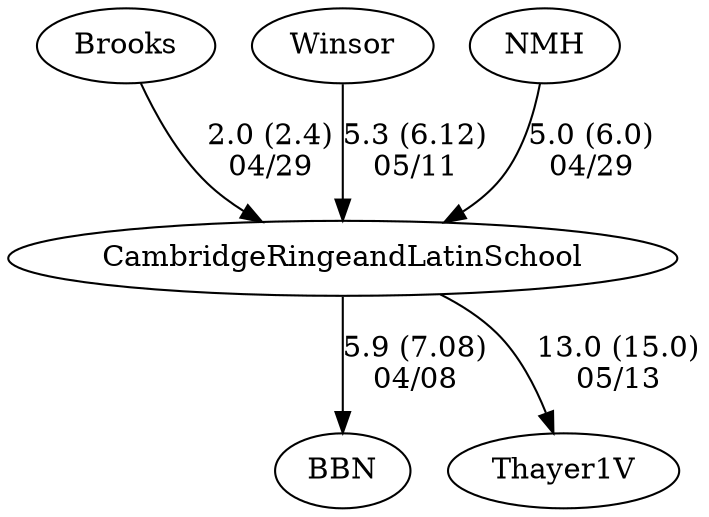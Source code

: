digraph girls1foursCambridgeRingeandLatinSchool {BBN [URL="girls1foursCambridgeRingeandLatinSchoolBBN.html"];CambridgeRingeandLatinSchool [URL="girls1foursCambridgeRingeandLatinSchoolCambridgeRingeandLatinSchool.html"];Thayer1V [URL="girls1foursCambridgeRingeandLatinSchoolThayer1V.html"];Brooks [URL="girls1foursCambridgeRingeandLatinSchoolBrooks.html"];Winsor [URL="girls1foursCambridgeRingeandLatinSchoolWinsor.html"];NMH [URL="girls1foursCambridgeRingeandLatinSchoolNMH.html"];CambridgeRingeandLatinSchool -> Thayer1V[label="13.0 (15.0)
05/13", weight="87", tooltip="NEIRA Boys & Girls Fours,NEIRA Cambridge Rindge and Latin vs Thayer Boys and Girls, Belmont Hill 9V			
Distance: 1300 Conditions: Cross-tailwind consistent for all races Comments: Thanks to Thayer for making it to Cambridge at the last minute and to Belmont Hill 9V for joining in on some fun racing.
None", URL="http://www.row2k.com/results/resultspage.cfm?UID=F3E40CF56EBACA5850DF8BE2AC2814D4&cat=5", random="random"]; 
NMH -> CambridgeRingeandLatinSchool[label="5.0 (6.0)
04/29", weight="95", tooltip="NEIRA Boys & Girls Fours,Northfield Mount Hermon, Brooks School, Cambridge Rindge & Latin			
Distance: Approx. 1250 Conditions: Significant head current, course slightly under the full 1500 m. Calm water and occasional drizzle.
None", URL="http://www.row2k.com/results/resultspage.cfm?UID=6B0B61A81F7CAE8C8A32C8CDB18E91ED&cat=5", random="random"]; 
Brooks -> CambridgeRingeandLatinSchool[label="2.0 (2.4)
04/29", weight="98", tooltip="NEIRA Boys & Girls Fours,Northfield Mount Hermon, Brooks School, Cambridge Rindge & Latin			
Distance: Approx. 1250 Conditions: Significant head current, course slightly under the full 1500 m. Calm water and occasional drizzle.
None", URL="http://www.row2k.com/results/resultspage.cfm?UID=6B0B61A81F7CAE8C8A32C8CDB18E91ED&cat=5", random="random"]; 
CambridgeRingeandLatinSchool -> BBN[label="5.9 (7.08)
04/08", weight="95", tooltip="NEIRA Boys & Girls Fours,Cambridge Mayor's Cup: CRLS vs. BB&N			
Distance: 1250 m Conditions: Brisk but bright and sunny, 10-15 mph cross-tail wind, becoming more cross and less tail over the afternoon. Order of races was boys/girls, 4/5V, 3V, 2V, 1V. Comments: All floating starts. Boys' 4/5V race started 1+ length over the line. 
The Mayor's Cup trophies for the 1V races stay with BB&N (boys) and CRLS (girls).
Thanks to BB&N and congratulations to all for a great day of early season racing!
None", URL="http://www.row2k.com/results/resultspage.cfm?UID=F97C64017C4CB0D51F42090A16048CB5&cat=5", random="random"]; 
Winsor -> CambridgeRingeandLatinSchool[label="5.3 (6.12)
05/11", weight="95", tooltip="NEIRA Girls Fours,Cambridge Rindge & Latin School vs. Winsor			
Distance: 1300m Conditions: Flat water, light and variable cross/ cross-tail wind. Short rainshower at the beginning of the Novice 8+ race. Comments: All floating starts. 3V4+, 4V4+, and N8+ all started over the start line by 1-2 lengths so times are not comparable across events. The Charles Riverboat cruised through the 3V race waking both crews, CRLS slightly more than Winsor, but the result was not affected thanks to some steely-nerved coxswains.
Thank you to Winsor for great racing amid a busy week of AP exams!
None", URL="http://www.row2k.com/results/resultspage.cfm?UID=C3AD5F84C851A4FEB8A1DD57712CF3C0&cat=1", random="random"]}